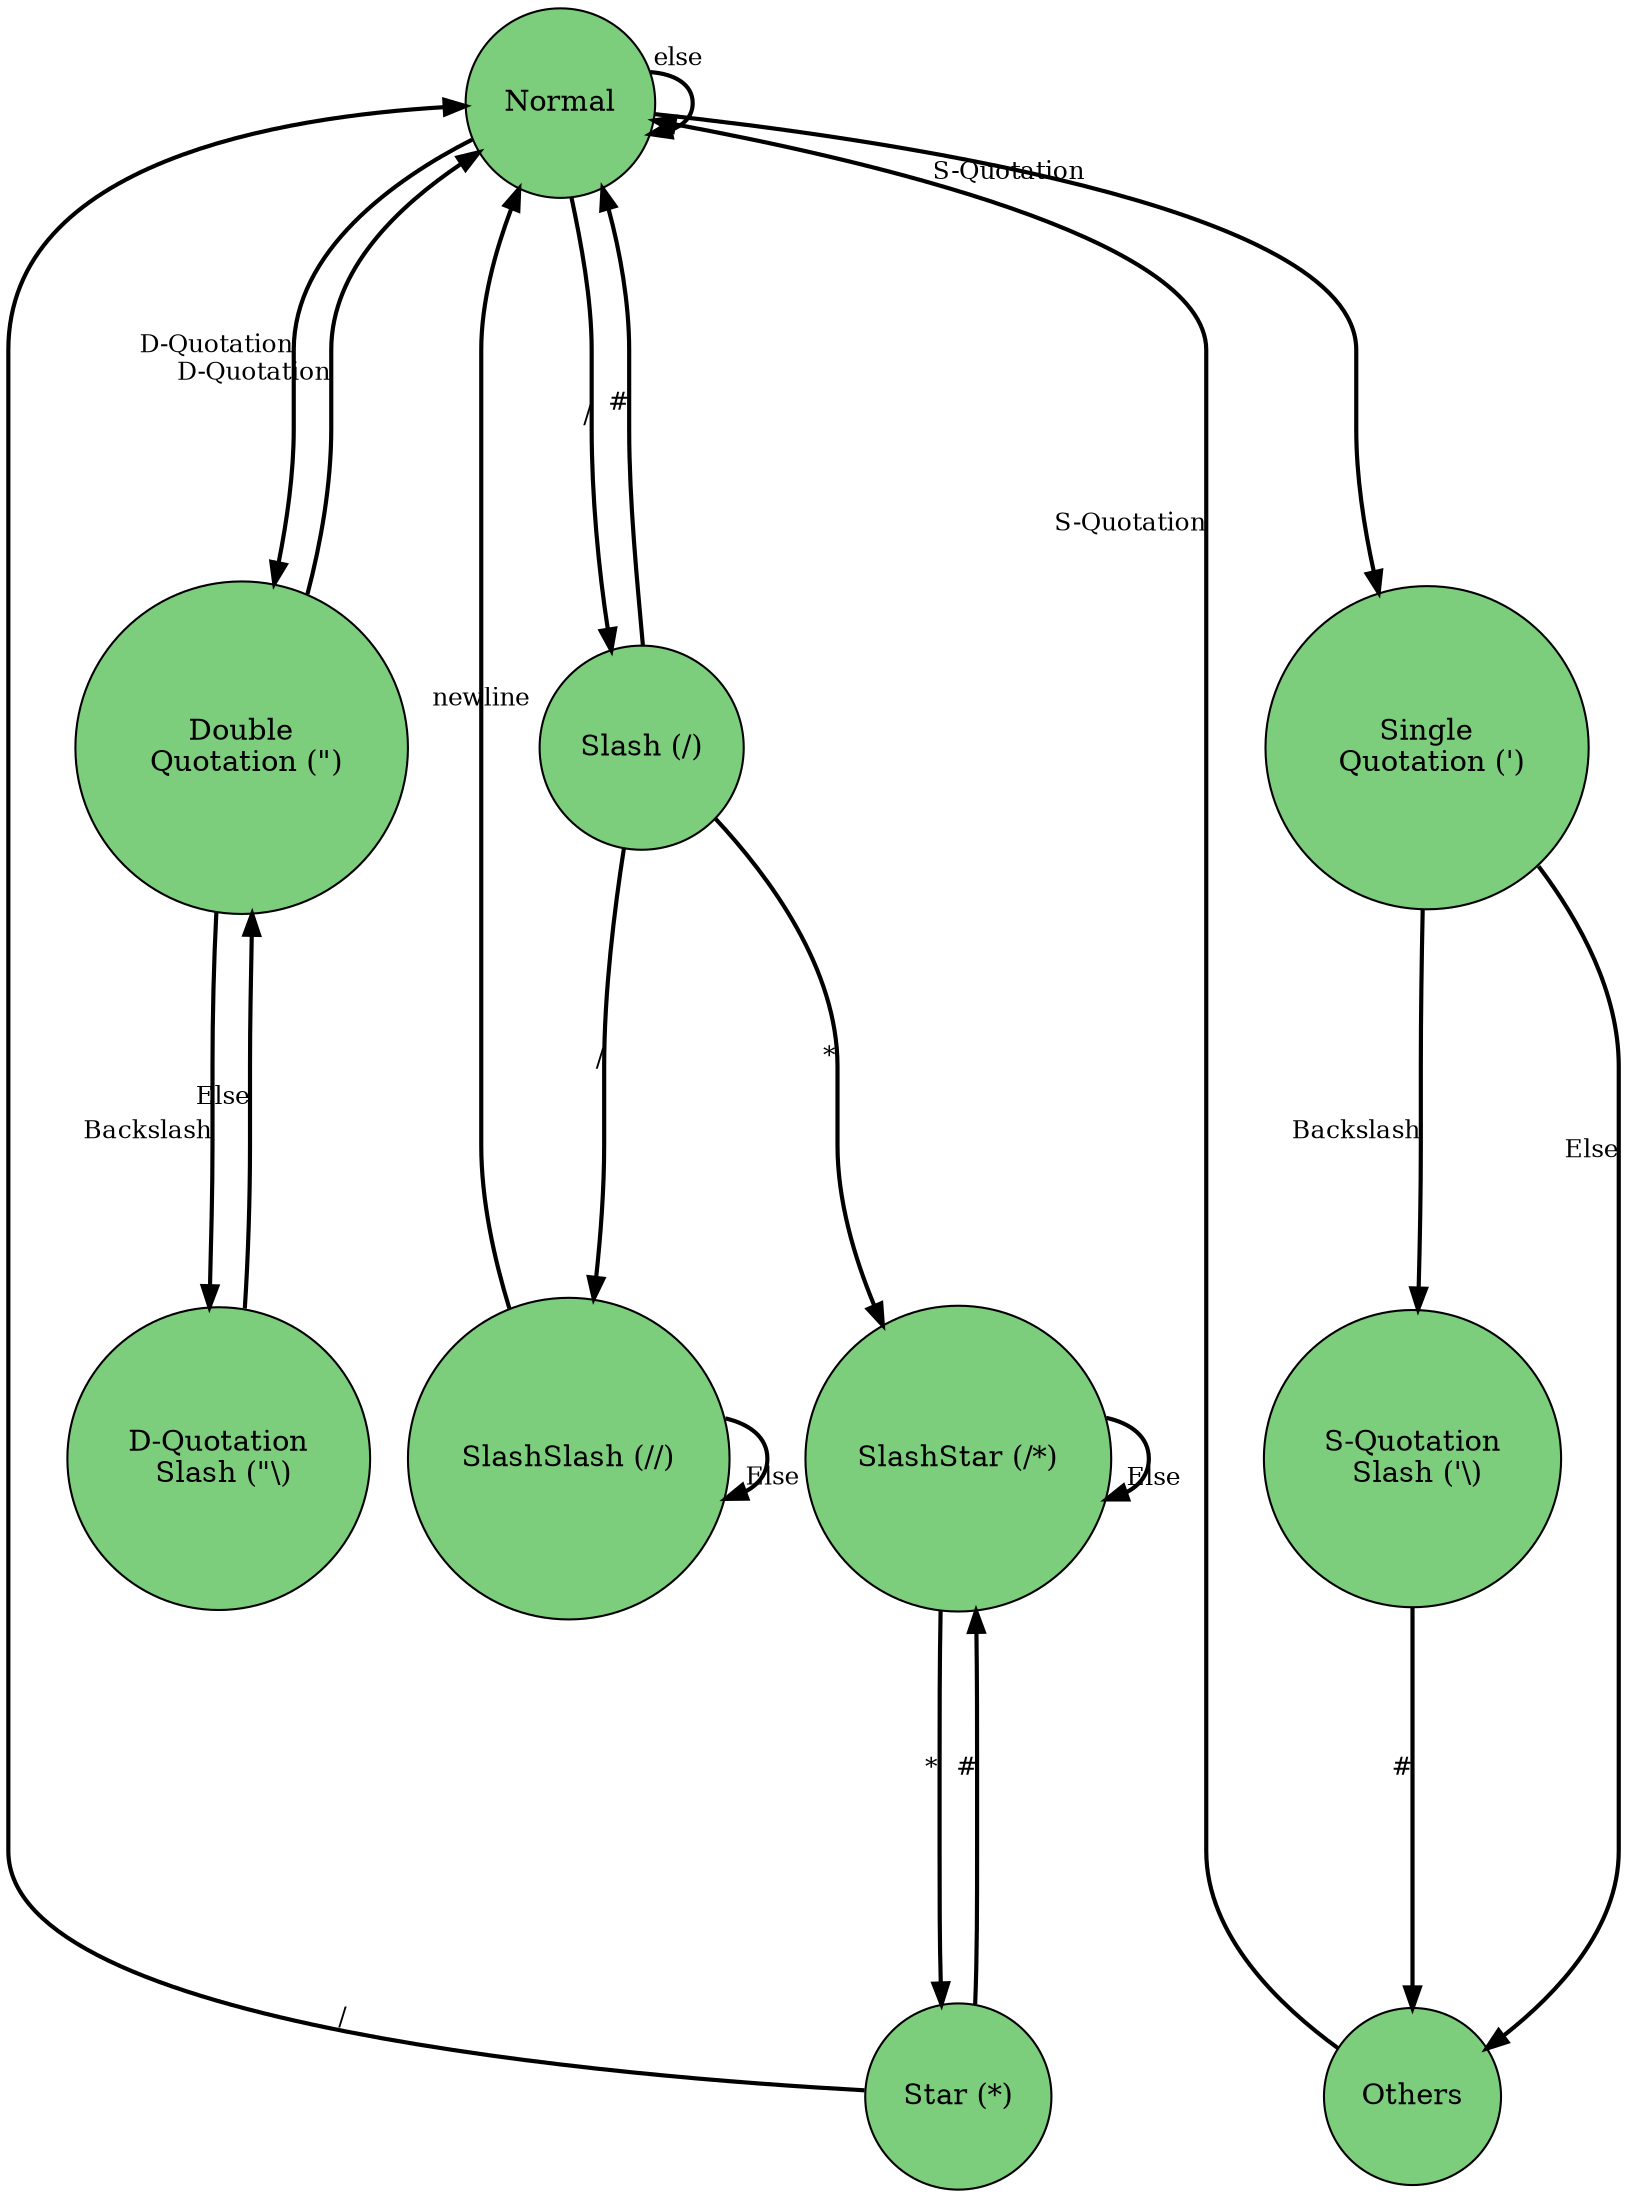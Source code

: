 /* nonsense example diagram to show you the syntax. Reference:
 * https://www.graphviz.org/doc/info/lang.html
 * */

digraph comments {
  // basic settings for nodes and edges:
  node [shape=circle, style=filled, fillcolor=palegreen3];
  edge [fontsize=12, penwidth=2, minlen=5];

  // list of states:
  A [label="Normal"];
  B [label="Slash (/)"];
  C [label="SlashSlash (//)"];
  D [label="SlashStar (/*)"];
  E [label="Star (*)"];
  F [label="Double\n Quotation (\")"];
  G [label="Single\n Quotation (')"];
  H [label="D-Quotation\n Slash (\"\\)"];
  I [label="S-Quotation\n Slash ('\\)"];
  J [label="Others"];

  // transition function with labeled arrows:
  A -> B [xlabel="/"];
  A -> A [xlabel="else"];
  B -> C [xlabel="/"];
  B -> A [xlabel="#"];
  B -> D [xlabel="*"];
  C -> A [xlabel="newline"];
  D -> E [xlabel="*"];
  E -> A [xlabel="/"];
  E -> D [xlabel="#"];
  A -> F [xlabel="D-Quotation"];
  A -> G [xlabel="S-Quotation"];
  F -> H [xlabel="Backslash"];
  G -> I [xlabel="Backslash"];
  I -> J [xlabel="#"];
  G -> J [xlabel="Else"];
  J -> A [xlabel="S-Quotation"];
  H -> F [xlabel="Else"];
  F -> A [xlabel="D-Quotation"];
  C -> C [xlabel="Else"];
  D -> D [xlabel="Else"];


  /* NOTE: "xlabel" places edge labels near center of edge, and sometimes
   * (in my experience) will improve the layout over using "label".
   * https://graphviz.org/docs/attrs/xlabel/
   * */

  /* NOTE: if you want certain nodes to have the same vertical position,
   * you can list them in a block starting with "rank=same;"*/

}
